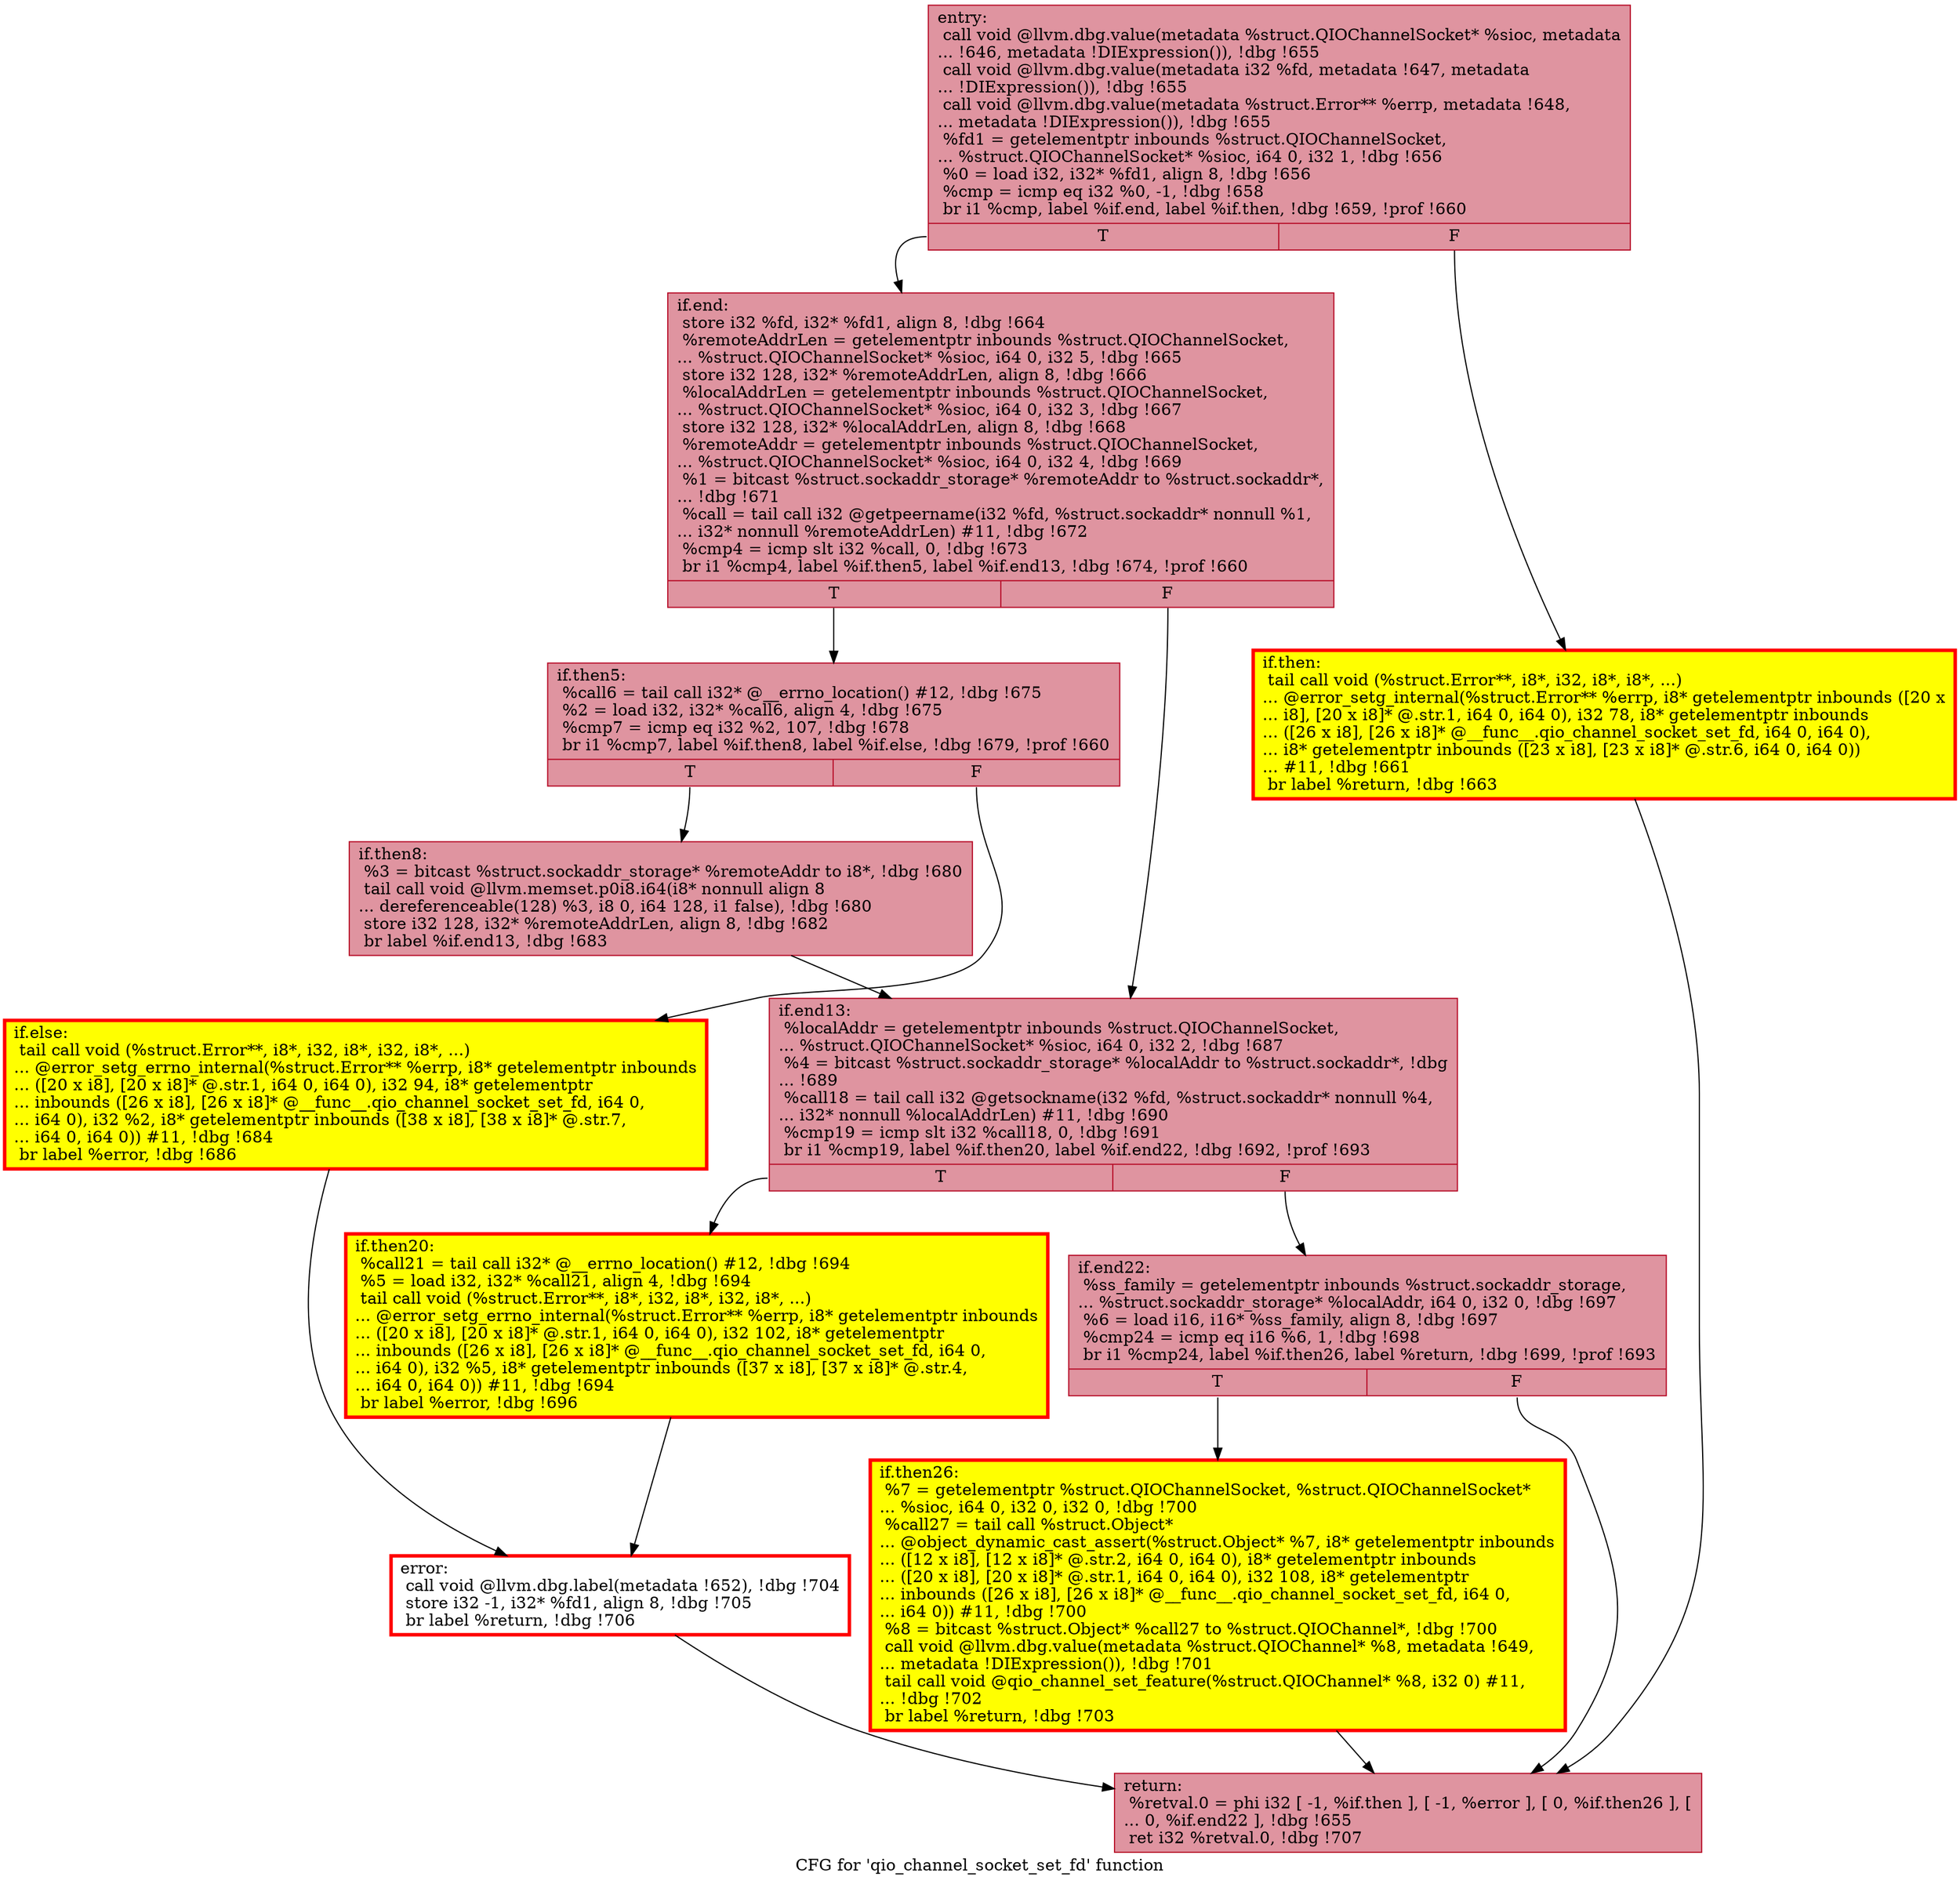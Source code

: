 digraph "CFG for 'qio_channel_socket_set_fd' function" {
	label="CFG for 'qio_channel_socket_set_fd' function";

	Node0x5642328a5cd0 [shape=record,color="#b70d28ff", style=filled, fillcolor="#b70d2870",label="{entry:\l  call void @llvm.dbg.value(metadata %struct.QIOChannelSocket* %sioc, metadata\l... !646, metadata !DIExpression()), !dbg !655\l  call void @llvm.dbg.value(metadata i32 %fd, metadata !647, metadata\l... !DIExpression()), !dbg !655\l  call void @llvm.dbg.value(metadata %struct.Error** %errp, metadata !648,\l... metadata !DIExpression()), !dbg !655\l  %fd1 = getelementptr inbounds %struct.QIOChannelSocket,\l... %struct.QIOChannelSocket* %sioc, i64 0, i32 1, !dbg !656\l  %0 = load i32, i32* %fd1, align 8, !dbg !656\l  %cmp = icmp eq i32 %0, -1, !dbg !658\l  br i1 %cmp, label %if.end, label %if.then, !dbg !659, !prof !660\l|{<s0>T|<s1>F}}"];
	Node0x5642328a5cd0:s0 -> Node0x5642328aef50;
	Node0x5642328a5cd0:s1 -> Node0x5642328aef00;
	Node0x5642328aef00 [shape=record,penwidth=3.0, style="filled", color="red", fillcolor="yellow",label="{if.then:                                          \l  tail call void (%struct.Error**, i8*, i32, i8*, i8*, ...)\l... @error_setg_internal(%struct.Error** %errp, i8* getelementptr inbounds ([20 x\l... i8], [20 x i8]* @.str.1, i64 0, i64 0), i32 78, i8* getelementptr inbounds\l... ([26 x i8], [26 x i8]* @__func__.qio_channel_socket_set_fd, i64 0, i64 0),\l... i8* getelementptr inbounds ([23 x i8], [23 x i8]* @.str.6, i64 0, i64 0))\l... #11, !dbg !661\l  br label %return, !dbg !663\l}"];
	Node0x5642328aef00 -> Node0x5642328ac030;
	Node0x5642328aef50 [shape=record,color="#b70d28ff", style=filled, fillcolor="#b70d2870",label="{if.end:                                           \l  store i32 %fd, i32* %fd1, align 8, !dbg !664\l  %remoteAddrLen = getelementptr inbounds %struct.QIOChannelSocket,\l... %struct.QIOChannelSocket* %sioc, i64 0, i32 5, !dbg !665\l  store i32 128, i32* %remoteAddrLen, align 8, !dbg !666\l  %localAddrLen = getelementptr inbounds %struct.QIOChannelSocket,\l... %struct.QIOChannelSocket* %sioc, i64 0, i32 3, !dbg !667\l  store i32 128, i32* %localAddrLen, align 8, !dbg !668\l  %remoteAddr = getelementptr inbounds %struct.QIOChannelSocket,\l... %struct.QIOChannelSocket* %sioc, i64 0, i32 4, !dbg !669\l  %1 = bitcast %struct.sockaddr_storage* %remoteAddr to %struct.sockaddr*,\l... !dbg !671\l  %call = tail call i32 @getpeername(i32 %fd, %struct.sockaddr* nonnull %1,\l... i32* nonnull %remoteAddrLen) #11, !dbg !672\l  %cmp4 = icmp slt i32 %call, 0, !dbg !673\l  br i1 %cmp4, label %if.then5, label %if.end13, !dbg !674, !prof !660\l|{<s0>T|<s1>F}}"];
	Node0x5642328aef50:s0 -> Node0x5642328b0c20;
	Node0x5642328aef50:s1 -> Node0x5642328b1c70;
	Node0x5642328b0c20 [shape=record,color="#b70d28ff", style=filled, fillcolor="#b70d2870",label="{if.then5:                                         \l  %call6 = tail call i32* @__errno_location() #12, !dbg !675\l  %2 = load i32, i32* %call6, align 4, !dbg !675\l  %cmp7 = icmp eq i32 %2, 107, !dbg !678\l  br i1 %cmp7, label %if.then8, label %if.else, !dbg !679, !prof !660\l|{<s0>T|<s1>F}}"];
	Node0x5642328b0c20:s0 -> Node0x564232857a90;
	Node0x5642328b0c20:s1 -> Node0x564232857b30;
	Node0x564232857a90 [shape=record,color="#b70d28ff", style=filled, fillcolor="#b70d2870",label="{if.then8:                                         \l  %3 = bitcast %struct.sockaddr_storage* %remoteAddr to i8*, !dbg !680\l  tail call void @llvm.memset.p0i8.i64(i8* nonnull align 8\l... dereferenceable(128) %3, i8 0, i64 128, i1 false), !dbg !680\l  store i32 128, i32* %remoteAddrLen, align 8, !dbg !682\l  br label %if.end13, !dbg !683\l}"];
	Node0x564232857a90 -> Node0x5642328b1c70;
	Node0x564232857b30 [shape=record,penwidth=3.0, style="filled", color="red", fillcolor="yellow",label="{if.else:                                          \l  tail call void (%struct.Error**, i8*, i32, i8*, i32, i8*, ...)\l... @error_setg_errno_internal(%struct.Error** %errp, i8* getelementptr inbounds\l... ([20 x i8], [20 x i8]* @.str.1, i64 0, i64 0), i32 94, i8* getelementptr\l... inbounds ([26 x i8], [26 x i8]* @__func__.qio_channel_socket_set_fd, i64 0,\l... i64 0), i32 %2, i8* getelementptr inbounds ([38 x i8], [38 x i8]* @.str.7,\l... i64 0, i64 0)) #11, !dbg !684\l  br label %error, !dbg !686\l}"];
	Node0x564232857b30 -> Node0x564232858a80;
	Node0x5642328b1c70 [shape=record,color="#b70d28ff", style=filled, fillcolor="#b70d2870",label="{if.end13:                                         \l  %localAddr = getelementptr inbounds %struct.QIOChannelSocket,\l... %struct.QIOChannelSocket* %sioc, i64 0, i32 2, !dbg !687\l  %4 = bitcast %struct.sockaddr_storage* %localAddr to %struct.sockaddr*, !dbg\l... !689\l  %call18 = tail call i32 @getsockname(i32 %fd, %struct.sockaddr* nonnull %4,\l... i32* nonnull %localAddrLen) #11, !dbg !690\l  %cmp19 = icmp slt i32 %call18, 0, !dbg !691\l  br i1 %cmp19, label %if.then20, label %if.end22, !dbg !692, !prof !693\l|{<s0>T|<s1>F}}"];
	Node0x5642328b1c70:s0 -> Node0x5642328b6800;
	Node0x5642328b1c70:s1 -> Node0x5642328b6850;
	Node0x5642328b6800 [shape=record,penwidth=3.0, style="filled", color="red", fillcolor="yellow",label="{if.then20:                                        \l  %call21 = tail call i32* @__errno_location() #12, !dbg !694\l  %5 = load i32, i32* %call21, align 4, !dbg !694\l  tail call void (%struct.Error**, i8*, i32, i8*, i32, i8*, ...)\l... @error_setg_errno_internal(%struct.Error** %errp, i8* getelementptr inbounds\l... ([20 x i8], [20 x i8]* @.str.1, i64 0, i64 0), i32 102, i8* getelementptr\l... inbounds ([26 x i8], [26 x i8]* @__func__.qio_channel_socket_set_fd, i64 0,\l... i64 0), i32 %5, i8* getelementptr inbounds ([37 x i8], [37 x i8]* @.str.4,\l... i64 0, i64 0)) #11, !dbg !694\l  br label %error, !dbg !696\l}"];
	Node0x5642328b6800 -> Node0x564232858a80;
	Node0x5642328b6850 [shape=record,color="#b70d28ff", style=filled, fillcolor="#b70d2870",label="{if.end22:                                         \l  %ss_family = getelementptr inbounds %struct.sockaddr_storage,\l... %struct.sockaddr_storage* %localAddr, i64 0, i32 0, !dbg !697\l  %6 = load i16, i16* %ss_family, align 8, !dbg !697\l  %cmp24 = icmp eq i16 %6, 1, !dbg !698\l  br i1 %cmp24, label %if.then26, label %return, !dbg !699, !prof !693\l|{<s0>T|<s1>F}}"];
	Node0x5642328b6850:s0 -> Node0x5642328b75a0;
	Node0x5642328b6850:s1 -> Node0x5642328ac030;
	Node0x5642328b75a0 [shape=record,penwidth=3.0, style="filled", color="red", fillcolor="yellow",label="{if.then26:                                        \l  %7 = getelementptr %struct.QIOChannelSocket, %struct.QIOChannelSocket*\l... %sioc, i64 0, i32 0, i32 0, !dbg !700\l  %call27 = tail call %struct.Object*\l... @object_dynamic_cast_assert(%struct.Object* %7, i8* getelementptr inbounds\l... ([12 x i8], [12 x i8]* @.str.2, i64 0, i64 0), i8* getelementptr inbounds\l... ([20 x i8], [20 x i8]* @.str.1, i64 0, i64 0), i32 108, i8* getelementptr\l... inbounds ([26 x i8], [26 x i8]* @__func__.qio_channel_socket_set_fd, i64 0,\l... i64 0)) #11, !dbg !700\l  %8 = bitcast %struct.Object* %call27 to %struct.QIOChannel*, !dbg !700\l  call void @llvm.dbg.value(metadata %struct.QIOChannel* %8, metadata !649,\l... metadata !DIExpression()), !dbg !701\l  tail call void @qio_channel_set_feature(%struct.QIOChannel* %8, i32 0) #11,\l... !dbg !702\l  br label %return, !dbg !703\l}"];
	Node0x5642328b75a0 -> Node0x5642328ac030;
	Node0x564232858a80 [shape=record,penwidth=3.0, color="red",label="{error:                                            \l  call void @llvm.dbg.label(metadata !652), !dbg !704\l  store i32 -1, i32* %fd1, align 8, !dbg !705\l  br label %return, !dbg !706\l}"];
	Node0x564232858a80 -> Node0x5642328ac030;
	Node0x5642328ac030 [shape=record,color="#b70d28ff", style=filled, fillcolor="#b70d2870",label="{return:                                           \l  %retval.0 = phi i32 [ -1, %if.then ], [ -1, %error ], [ 0, %if.then26 ], [\l... 0, %if.end22 ], !dbg !655\l  ret i32 %retval.0, !dbg !707\l}"];
}
